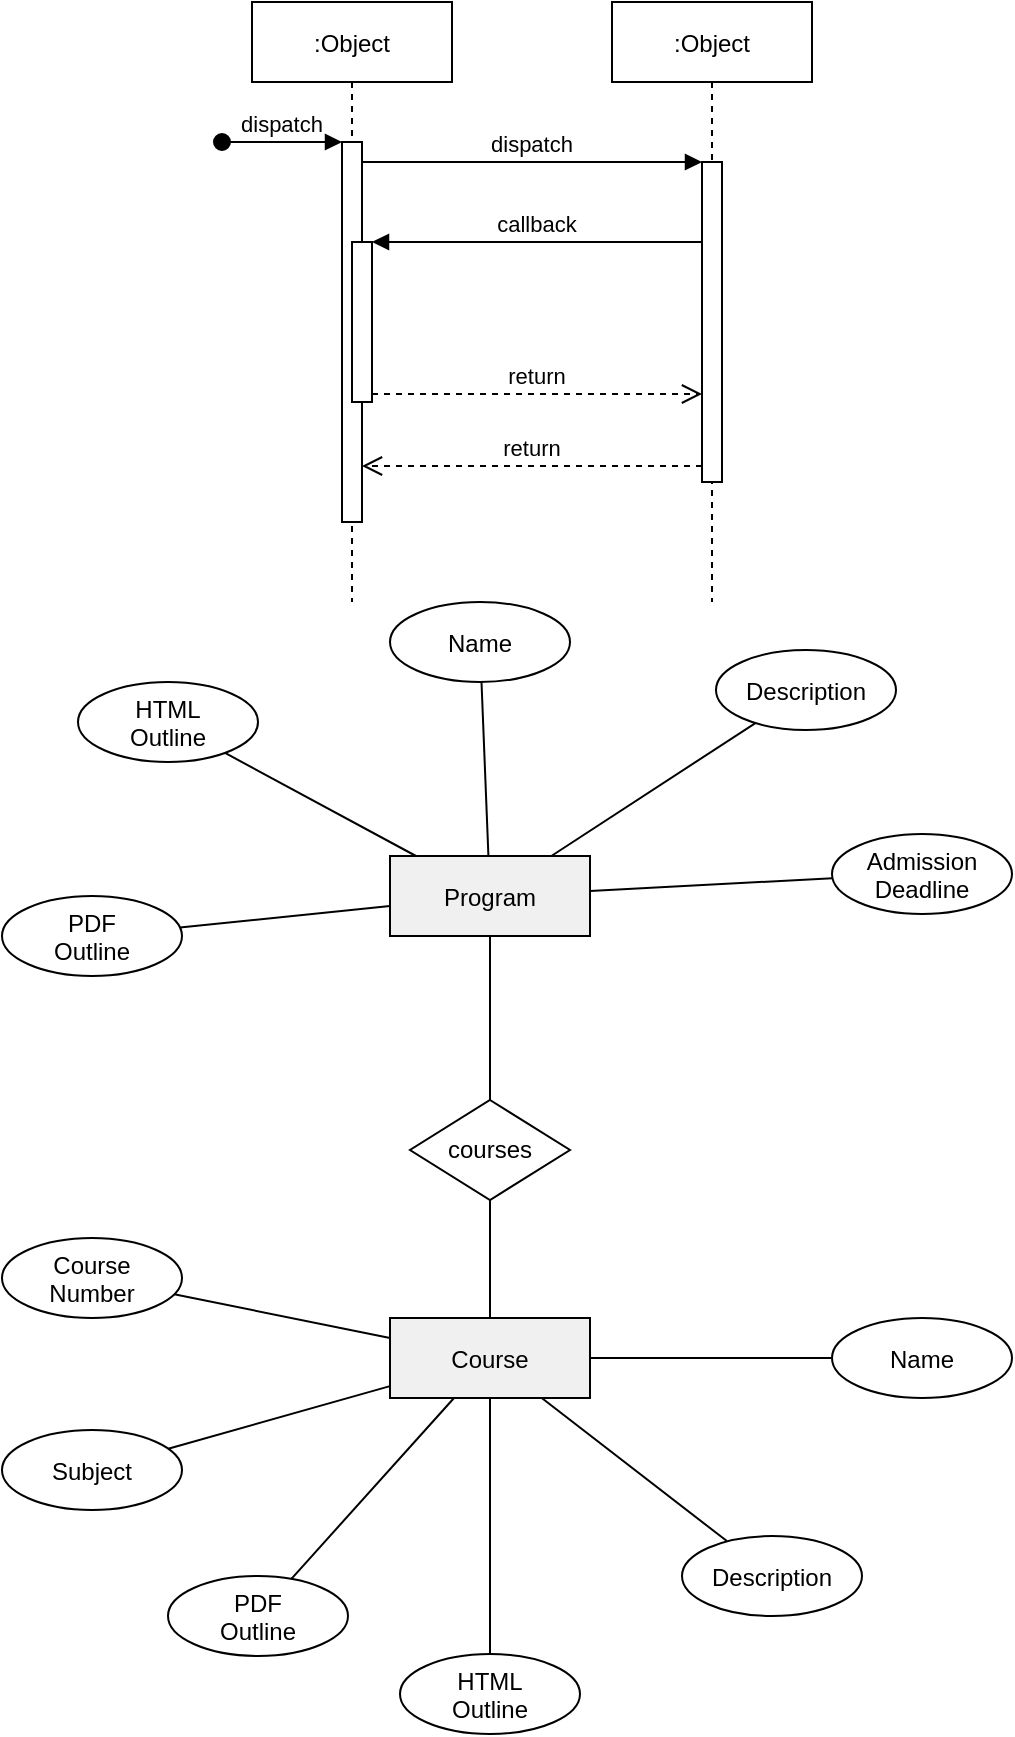 <mxfile version="10.6.3" type="github"><diagram id="d9lHfBK31RyXqN0Dl1jF" name="Page-1"><mxGraphModel dx="918" dy="574" grid="1" gridSize="10" guides="1" tooltips="1" connect="1" arrows="1" fold="1" page="1" pageScale="1" pageWidth="850" pageHeight="1100" math="0" shadow="0"><root><mxCell id="0"/><mxCell id="1" parent="0"/><mxCell id="C3hHqx09gmynSxlZ1G33-1" value=":Object" style="shape=umlLifeline;perimeter=lifelinePerimeter;container=1;collapsible=0;recursiveResize=0;rounded=0;shadow=0;strokeWidth=1;" parent="1" vertex="1"><mxGeometry x="215" y="120" width="100" height="300" as="geometry"/></mxCell><mxCell id="C3hHqx09gmynSxlZ1G33-2" value="" style="points=[];perimeter=orthogonalPerimeter;rounded=0;shadow=0;strokeWidth=1;" parent="C3hHqx09gmynSxlZ1G33-1" vertex="1"><mxGeometry x="45" y="70" width="10" height="190" as="geometry"/></mxCell><mxCell id="C3hHqx09gmynSxlZ1G33-3" value="dispatch" style="verticalAlign=bottom;startArrow=oval;endArrow=block;startSize=8;shadow=0;strokeWidth=1;" parent="C3hHqx09gmynSxlZ1G33-1" target="C3hHqx09gmynSxlZ1G33-2" edge="1"><mxGeometry relative="1" as="geometry"><mxPoint x="-15" y="70" as="sourcePoint"/></mxGeometry></mxCell><mxCell id="C3hHqx09gmynSxlZ1G33-4" value="" style="points=[];perimeter=orthogonalPerimeter;rounded=0;shadow=0;strokeWidth=1;" parent="C3hHqx09gmynSxlZ1G33-1" vertex="1"><mxGeometry x="50" y="120" width="10" height="80" as="geometry"/></mxCell><mxCell id="C3hHqx09gmynSxlZ1G33-5" value=":Object" style="shape=umlLifeline;perimeter=lifelinePerimeter;container=1;collapsible=0;recursiveResize=0;rounded=0;shadow=0;strokeWidth=1;" parent="1" vertex="1"><mxGeometry x="395" y="120" width="100" height="300" as="geometry"/></mxCell><mxCell id="C3hHqx09gmynSxlZ1G33-6" value="" style="points=[];perimeter=orthogonalPerimeter;rounded=0;shadow=0;strokeWidth=1;" parent="C3hHqx09gmynSxlZ1G33-5" vertex="1"><mxGeometry x="45" y="80" width="10" height="160" as="geometry"/></mxCell><mxCell id="C3hHqx09gmynSxlZ1G33-7" value="return" style="verticalAlign=bottom;endArrow=open;dashed=1;endSize=8;exitX=0;exitY=0.95;shadow=0;strokeWidth=1;" parent="1" source="C3hHqx09gmynSxlZ1G33-6" target="C3hHqx09gmynSxlZ1G33-2" edge="1"><mxGeometry relative="1" as="geometry"><mxPoint x="370" y="276" as="targetPoint"/></mxGeometry></mxCell><mxCell id="C3hHqx09gmynSxlZ1G33-8" value="dispatch" style="verticalAlign=bottom;endArrow=block;entryX=0;entryY=0;shadow=0;strokeWidth=1;" parent="1" source="C3hHqx09gmynSxlZ1G33-2" target="C3hHqx09gmynSxlZ1G33-6" edge="1"><mxGeometry relative="1" as="geometry"><mxPoint x="370" y="200" as="sourcePoint"/></mxGeometry></mxCell><mxCell id="C3hHqx09gmynSxlZ1G33-9" value="callback" style="verticalAlign=bottom;endArrow=block;entryX=1;entryY=0;shadow=0;strokeWidth=1;" parent="1" source="C3hHqx09gmynSxlZ1G33-6" target="C3hHqx09gmynSxlZ1G33-4" edge="1"><mxGeometry relative="1" as="geometry"><mxPoint x="335" y="240" as="sourcePoint"/></mxGeometry></mxCell><mxCell id="C3hHqx09gmynSxlZ1G33-10" value="return" style="verticalAlign=bottom;endArrow=open;dashed=1;endSize=8;exitX=1;exitY=0.95;shadow=0;strokeWidth=1;" parent="1" source="C3hHqx09gmynSxlZ1G33-4" target="C3hHqx09gmynSxlZ1G33-6" edge="1"><mxGeometry relative="1" as="geometry"><mxPoint x="335" y="297" as="targetPoint"/></mxGeometry></mxCell><mxCell id="LF_B5Za72LpeY2dKHjY6-1" value="Program" style="rounded=0;shadow=0;strokeWidth=1;fontSize=12;fillColor=#F0F0F0;" vertex="1" parent="1"><mxGeometry x="284" y="547" width="100" height="40" as="geometry"/></mxCell><mxCell id="LF_B5Za72LpeY2dKHjY6-2" value="PDF&#10;Outline" style="ellipse;rounded=0;shadow=0;strokeWidth=1;fillColor=none;fontSize=12;" vertex="1" parent="1"><mxGeometry x="90" y="567" width="90" height="40" as="geometry"/></mxCell><mxCell id="LF_B5Za72LpeY2dKHjY6-3" style="rounded=0;html=0;shadow=0;startArrow=none;endArrow=none;endFill=0;endSize=10;strokeColor=#000000;strokeWidth=1;fontSize=12;startFill=0;" edge="1" source="LF_B5Za72LpeY2dKHjY6-2" target="LF_B5Za72LpeY2dKHjY6-1" parent="1"><mxGeometry relative="1" as="geometry"/></mxCell><mxCell id="LF_B5Za72LpeY2dKHjY6-4" value="HTML&#10;Outline" style="ellipse;rounded=0;shadow=0;strokeWidth=1;fillColor=none;fontSize=12;" vertex="1" parent="1"><mxGeometry x="128" y="460" width="90" height="40" as="geometry"/></mxCell><mxCell id="LF_B5Za72LpeY2dKHjY6-5" style="rounded=0;html=0;shadow=0;startArrow=none;endArrow=none;endFill=0;endSize=10;strokeColor=#000000;strokeWidth=1;fontSize=12;startFill=0;" edge="1" source="LF_B5Za72LpeY2dKHjY6-4" target="LF_B5Za72LpeY2dKHjY6-1" parent="1"><mxGeometry relative="1" as="geometry"><mxPoint x="277" y="478.281" as="targetPoint"/></mxGeometry></mxCell><mxCell id="LF_B5Za72LpeY2dKHjY6-6" style="rounded=0;html=0;shadow=0;startArrow=none;endArrow=none;endFill=0;endSize=10;strokeColor=#000000;strokeWidth=1;fontSize=12;startFill=0;" edge="1" source="LF_B5Za72LpeY2dKHjY6-7" target="LF_B5Za72LpeY2dKHjY6-1" parent="1"><mxGeometry relative="1" as="geometry"><mxPoint x="423.732" y="491" as="targetPoint"/></mxGeometry></mxCell><mxCell id="LF_B5Za72LpeY2dKHjY6-7" value="Name" style="ellipse;rounded=0;shadow=0;strokeWidth=1;fillColor=none;fontSize=12;" vertex="1" parent="1"><mxGeometry x="284" y="420" width="90" height="40" as="geometry"/></mxCell><mxCell id="LF_B5Za72LpeY2dKHjY6-8" style="rounded=0;html=0;shadow=0;startArrow=none;endArrow=none;endFill=0;endSize=10;strokeColor=#000000;strokeWidth=1;fontSize=12;startFill=0;" edge="1" source="LF_B5Za72LpeY2dKHjY6-9" target="LF_B5Za72LpeY2dKHjY6-1" parent="1"><mxGeometry relative="1" as="geometry"><mxPoint x="474.524" y="547" as="targetPoint"/></mxGeometry></mxCell><mxCell id="LF_B5Za72LpeY2dKHjY6-9" value="Description" style="ellipse;rounded=0;shadow=0;strokeWidth=1;fillColor=none;fontSize=12;" vertex="1" parent="1"><mxGeometry x="447" y="444" width="90" height="40" as="geometry"/></mxCell><mxCell id="LF_B5Za72LpeY2dKHjY6-10" style="rounded=0;html=0;shadow=0;startArrow=none;endArrow=none;endFill=0;endSize=10;strokeColor=#000000;strokeWidth=1;fontSize=12;startFill=0;" edge="1" source="LF_B5Za72LpeY2dKHjY6-11" target="LF_B5Za72LpeY2dKHjY6-1" parent="1"><mxGeometry relative="1" as="geometry"><mxPoint x="446.804" y="639" as="targetPoint"/></mxGeometry></mxCell><mxCell id="LF_B5Za72LpeY2dKHjY6-11" value="Admission&#10;Deadline" style="ellipse;rounded=0;shadow=0;strokeWidth=1;fillColor=none;fontSize=12;" vertex="1" parent="1"><mxGeometry x="505" y="536" width="90" height="40" as="geometry"/></mxCell><mxCell id="LF_B5Za72LpeY2dKHjY6-12" value="courses" style="rhombus;whiteSpace=wrap;html=1;rounded=0;shadow=0;strokeWidth=1;fillColor=none;fontSize=12;" vertex="1" parent="1"><mxGeometry x="294" y="669" width="80" height="50" as="geometry"/></mxCell><mxCell id="LF_B5Za72LpeY2dKHjY6-13" style="rounded=0;html=0;shadow=0;startArrow=none;endArrow=none;endFill=0;endSize=10;strokeColor=#000000;strokeWidth=1;fontSize=12;startFill=0;" edge="1" source="LF_B5Za72LpeY2dKHjY6-12" target="LF_B5Za72LpeY2dKHjY6-1" parent="1"><mxGeometry relative="1" as="geometry"><mxPoint x="505.262" y="558.156" as="sourcePoint"/><mxPoint x="384" y="564.454" as="targetPoint"/></mxGeometry></mxCell><mxCell id="LF_B5Za72LpeY2dKHjY6-14" value="Course" style="rounded=0;shadow=0;strokeWidth=1;fontSize=12;fillColor=#F0F0F0;" vertex="1" parent="1"><mxGeometry x="284" y="778" width="100" height="40" as="geometry"/></mxCell><mxCell id="LF_B5Za72LpeY2dKHjY6-15" style="rounded=0;html=0;shadow=0;startArrow=none;endArrow=none;endFill=0;endSize=10;strokeColor=#000000;strokeWidth=1;fontSize=12;startFill=0;" edge="1" source="LF_B5Za72LpeY2dKHjY6-12" target="LF_B5Za72LpeY2dKHjY6-14" parent="1"><mxGeometry relative="1" as="geometry"><mxPoint x="334" y="669" as="sourcePoint"/><mxPoint x="334" y="587" as="targetPoint"/></mxGeometry></mxCell><mxCell id="LF_B5Za72LpeY2dKHjY6-16" value="Course&#10;Number" style="ellipse;rounded=0;shadow=0;strokeWidth=1;fillColor=none;fontSize=12;" vertex="1" parent="1"><mxGeometry x="90" y="738" width="90" height="40" as="geometry"/></mxCell><mxCell id="LF_B5Za72LpeY2dKHjY6-17" style="rounded=0;html=0;shadow=0;startArrow=none;endArrow=none;endFill=0;endSize=10;strokeColor=#000000;strokeWidth=1;fontSize=12;startFill=0;" edge="1" source="LF_B5Za72LpeY2dKHjY6-16" target="LF_B5Za72LpeY2dKHjY6-14" parent="1"><mxGeometry relative="1" as="geometry"><mxPoint x="281.915" y="972" as="targetPoint"/></mxGeometry></mxCell><mxCell id="LF_B5Za72LpeY2dKHjY6-18" value="Subject" style="ellipse;rounded=0;shadow=0;strokeWidth=1;fillColor=none;fontSize=12;" vertex="1" parent="1"><mxGeometry x="90" y="834" width="90" height="40" as="geometry"/></mxCell><mxCell id="LF_B5Za72LpeY2dKHjY6-19" style="rounded=0;html=0;shadow=0;startArrow=none;endArrow=none;endFill=0;endSize=10;strokeColor=#000000;strokeWidth=1;fontSize=12;startFill=0;" edge="1" source="LF_B5Za72LpeY2dKHjY6-18" target="LF_B5Za72LpeY2dKHjY6-14" parent="1"><mxGeometry relative="1" as="geometry"><mxPoint x="284" y="883.95" as="targetPoint"/></mxGeometry></mxCell><mxCell id="LF_B5Za72LpeY2dKHjY6-20" value="PDF&#10;Outline" style="ellipse;rounded=0;shadow=0;strokeWidth=1;fillColor=none;fontSize=12;" vertex="1" parent="1"><mxGeometry x="173" y="907" width="90" height="40" as="geometry"/></mxCell><mxCell id="LF_B5Za72LpeY2dKHjY6-21" style="rounded=0;html=0;shadow=0;startArrow=none;endArrow=none;endFill=0;endSize=10;strokeColor=#000000;strokeWidth=1;fontSize=12;startFill=0;" edge="1" source="LF_B5Za72LpeY2dKHjY6-20" target="LF_B5Za72LpeY2dKHjY6-14" parent="1"><mxGeometry relative="1" as="geometry"><mxPoint x="374" y="904.07" as="targetPoint"/></mxGeometry></mxCell><mxCell id="LF_B5Za72LpeY2dKHjY6-22" value="HTML&#10;Outline" style="ellipse;rounded=0;shadow=0;strokeWidth=1;fillColor=none;fontSize=12;" vertex="1" parent="1"><mxGeometry x="289" y="946" width="90" height="40" as="geometry"/></mxCell><mxCell id="LF_B5Za72LpeY2dKHjY6-23" style="rounded=0;html=0;shadow=0;startArrow=none;endArrow=none;endFill=0;endSize=10;strokeColor=#000000;strokeWidth=1;fontSize=12;startFill=0;" edge="1" source="LF_B5Za72LpeY2dKHjY6-22" target="LF_B5Za72LpeY2dKHjY6-14" parent="1"><mxGeometry relative="1" as="geometry"><mxPoint x="411.975" y="857" as="targetPoint"/></mxGeometry></mxCell><mxCell id="LF_B5Za72LpeY2dKHjY6-24" value="Description" style="ellipse;rounded=0;shadow=0;strokeWidth=1;fillColor=none;fontSize=12;" vertex="1" parent="1"><mxGeometry x="430" y="887" width="90" height="40" as="geometry"/></mxCell><mxCell id="LF_B5Za72LpeY2dKHjY6-25" style="rounded=0;html=0;shadow=0;startArrow=none;endArrow=none;endFill=0;endSize=10;strokeColor=#000000;strokeWidth=1;fontSize=12;startFill=0;" edge="1" source="LF_B5Za72LpeY2dKHjY6-24" target="LF_B5Za72LpeY2dKHjY6-14" parent="1"><mxGeometry relative="1" as="geometry"><mxPoint x="475" y="776" as="targetPoint"/></mxGeometry></mxCell><mxCell id="LF_B5Za72LpeY2dKHjY6-26" value="Name" style="ellipse;rounded=0;shadow=0;strokeWidth=1;fillColor=none;fontSize=12;" vertex="1" parent="1"><mxGeometry x="505" y="778" width="90" height="40" as="geometry"/></mxCell><mxCell id="LF_B5Za72LpeY2dKHjY6-27" style="rounded=0;html=0;shadow=0;startArrow=none;endArrow=none;endFill=0;endSize=10;strokeColor=#000000;strokeWidth=1;fontSize=12;startFill=0;" edge="1" source="LF_B5Za72LpeY2dKHjY6-26" target="LF_B5Za72LpeY2dKHjY6-14" parent="1"><mxGeometry relative="1" as="geometry"><mxPoint x="447.194" y="701" as="targetPoint"/></mxGeometry></mxCell></root></mxGraphModel></diagram></mxfile>